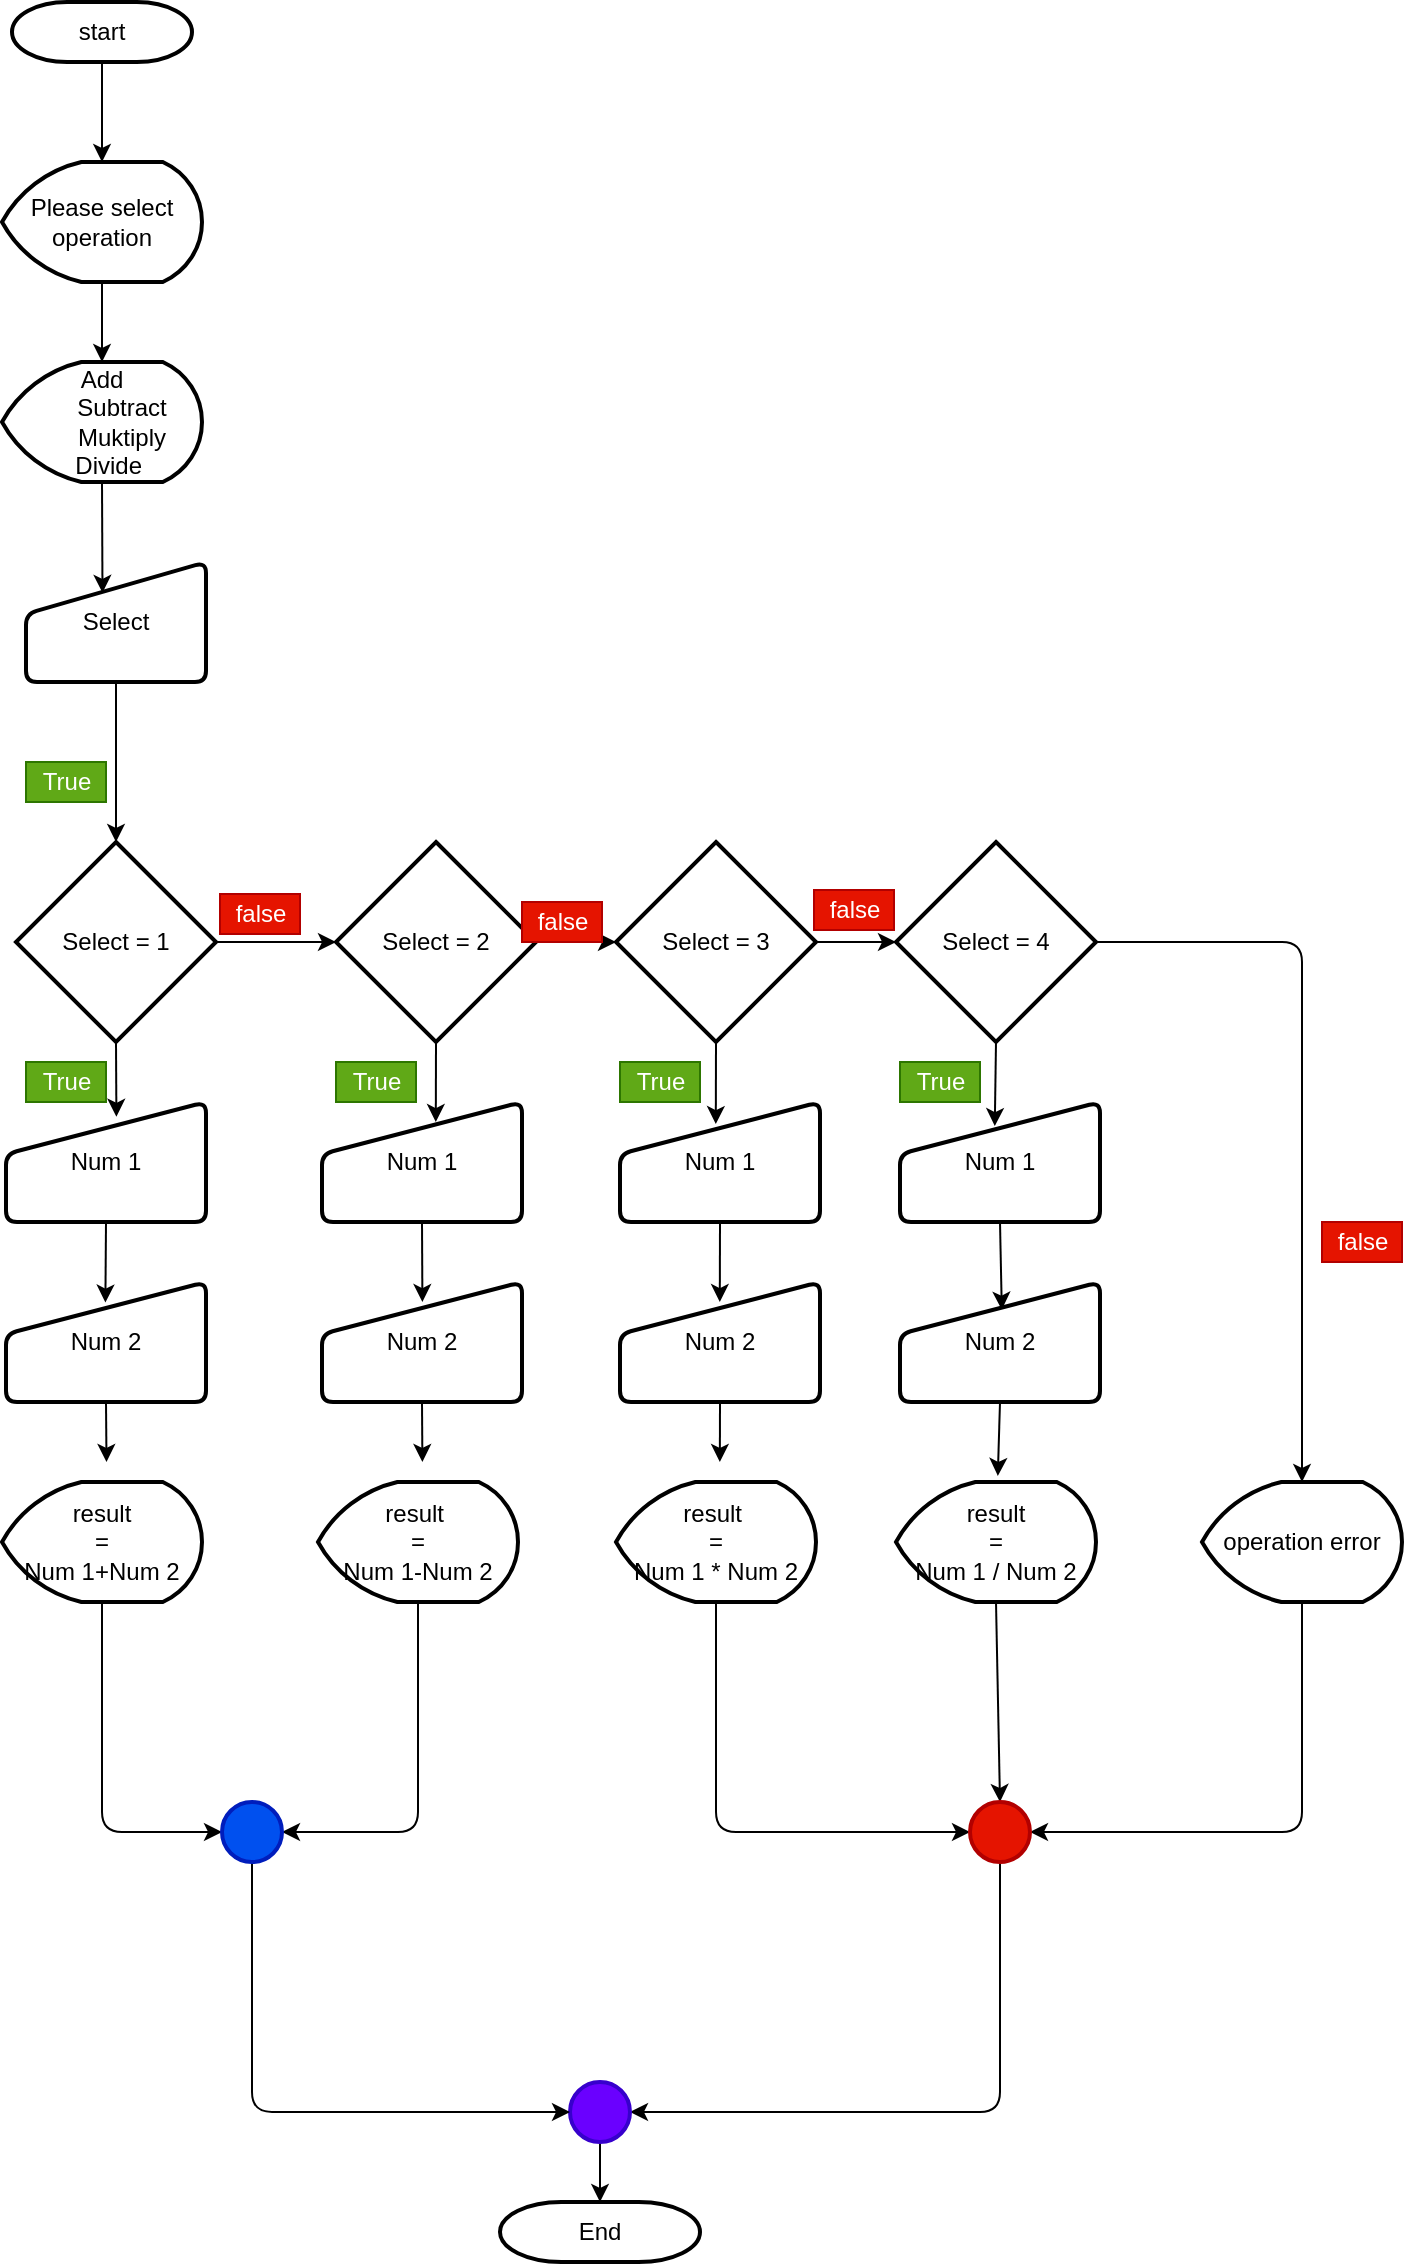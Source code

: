 <mxfile>
    <diagram id="ViO5h6NEpqv9rZMeyB2z" name="Page-1">
        <mxGraphModel dx="935" dy="805" grid="1" gridSize="10" guides="1" tooltips="1" connect="1" arrows="1" fold="1" page="1" pageScale="1" pageWidth="850" pageHeight="1100" math="0" shadow="0">
            <root>
                <mxCell id="0"/>
                <mxCell id="1" parent="0"/>
                <mxCell id="89" style="edgeStyle=none;html=1;exitX=0.5;exitY=1;exitDx=0;exitDy=0;exitPerimeter=0;entryX=0.5;entryY=0;entryDx=0;entryDy=0;entryPerimeter=0;" parent="1" source="3" target="29" edge="1">
                    <mxGeometry relative="1" as="geometry"/>
                </mxCell>
                <mxCell id="3" value="start" style="strokeWidth=2;html=1;shape=mxgraph.flowchart.terminator;whiteSpace=wrap;" parent="1" vertex="1">
                    <mxGeometry x="35" y="10" width="90" height="30" as="geometry"/>
                </mxCell>
                <mxCell id="4" style="edgeStyle=none;html=1;exitX=0.5;exitY=1;exitDx=0;exitDy=0;entryX=0.5;entryY=0;entryDx=0;entryDy=0;entryPerimeter=0;" parent="1" source="5" target="8" edge="1">
                    <mxGeometry relative="1" as="geometry">
                        <Array as="points">
                            <mxPoint x="87" y="380"/>
                        </Array>
                    </mxGeometry>
                </mxCell>
                <mxCell id="5" value="Select" style="html=1;strokeWidth=2;shape=manualInput;whiteSpace=wrap;rounded=1;size=26;arcSize=11;" parent="1" vertex="1">
                    <mxGeometry x="42" y="290" width="90" height="60" as="geometry"/>
                </mxCell>
                <mxCell id="6" style="edgeStyle=none;html=1;exitX=1;exitY=0.5;exitDx=0;exitDy=0;exitPerimeter=0;entryX=0;entryY=0.5;entryDx=0;entryDy=0;entryPerimeter=0;" parent="1" source="8" target="11" edge="1">
                    <mxGeometry relative="1" as="geometry"/>
                </mxCell>
                <mxCell id="66" style="edgeStyle=none;html=1;exitX=0.5;exitY=1;exitDx=0;exitDy=0;exitPerimeter=0;entryX=0.552;entryY=0.123;entryDx=0;entryDy=0;entryPerimeter=0;" parent="1" source="8" target="31" edge="1">
                    <mxGeometry relative="1" as="geometry"/>
                </mxCell>
                <mxCell id="8" value="Select = 1" style="strokeWidth=2;html=1;shape=mxgraph.flowchart.decision;whiteSpace=wrap;" parent="1" vertex="1">
                    <mxGeometry x="37" y="430" width="100" height="100" as="geometry"/>
                </mxCell>
                <mxCell id="9" style="edgeStyle=none;html=1;exitX=1;exitY=0.5;exitDx=0;exitDy=0;exitPerimeter=0;entryX=0;entryY=0.5;entryDx=0;entryDy=0;entryPerimeter=0;" parent="1" source="11" target="17" edge="1">
                    <mxGeometry relative="1" as="geometry"/>
                </mxCell>
                <mxCell id="70" style="edgeStyle=none;html=1;exitX=0.5;exitY=1;exitDx=0;exitDy=0;exitPerimeter=0;entryX=0.569;entryY=0.167;entryDx=0;entryDy=0;entryPerimeter=0;" parent="1" source="11" target="41" edge="1">
                    <mxGeometry relative="1" as="geometry"/>
                </mxCell>
                <mxCell id="11" value="Select = 2" style="strokeWidth=2;html=1;shape=mxgraph.flowchart.decision;whiteSpace=wrap;" parent="1" vertex="1">
                    <mxGeometry x="197" y="430" width="100" height="100" as="geometry"/>
                </mxCell>
                <mxCell id="51" style="edgeStyle=none;html=1;exitX=1;exitY=0.5;exitDx=0;exitDy=0;exitPerimeter=0;entryX=0.5;entryY=0;entryDx=0;entryDy=0;entryPerimeter=0;" parent="1" source="14" target="50" edge="1">
                    <mxGeometry relative="1" as="geometry">
                        <Array as="points">
                            <mxPoint x="680" y="480"/>
                        </Array>
                    </mxGeometry>
                </mxCell>
                <mxCell id="79" style="edgeStyle=none;html=1;exitX=0.5;exitY=1;exitDx=0;exitDy=0;exitPerimeter=0;entryX=0.474;entryY=0.201;entryDx=0;entryDy=0;entryPerimeter=0;" parent="1" source="14" target="47" edge="1">
                    <mxGeometry relative="1" as="geometry"/>
                </mxCell>
                <mxCell id="14" value="Select = 4" style="strokeWidth=2;html=1;shape=mxgraph.flowchart.decision;whiteSpace=wrap;" parent="1" vertex="1">
                    <mxGeometry x="477" y="430" width="100" height="100" as="geometry"/>
                </mxCell>
                <mxCell id="15" style="edgeStyle=none;html=1;exitX=1;exitY=0.5;exitDx=0;exitDy=0;exitPerimeter=0;entryX=0;entryY=0.5;entryDx=0;entryDy=0;entryPerimeter=0;" parent="1" source="17" target="14" edge="1">
                    <mxGeometry relative="1" as="geometry"/>
                </mxCell>
                <mxCell id="75" style="edgeStyle=none;html=1;exitX=0.5;exitY=1;exitDx=0;exitDy=0;exitPerimeter=0;entryX=0.479;entryY=0.184;entryDx=0;entryDy=0;entryPerimeter=0;" parent="1" source="17" target="44" edge="1">
                    <mxGeometry relative="1" as="geometry"/>
                </mxCell>
                <mxCell id="17" value="Select = 3" style="strokeWidth=2;html=1;shape=mxgraph.flowchart.decision;whiteSpace=wrap;" parent="1" vertex="1">
                    <mxGeometry x="337" y="430" width="100" height="100" as="geometry"/>
                </mxCell>
                <mxCell id="21" value="True" style="text;html=1;resizable=0;autosize=1;align=center;verticalAlign=middle;points=[];fillColor=#60a917;strokeColor=#2D7600;rounded=0;fontColor=#ffffff;" parent="1" vertex="1">
                    <mxGeometry x="42" y="390" width="40" height="20" as="geometry"/>
                </mxCell>
                <mxCell id="22" value="false" style="text;html=1;resizable=0;autosize=1;align=center;verticalAlign=middle;points=[];fillColor=#e51400;strokeColor=#B20000;rounded=0;fontColor=#ffffff;" parent="1" vertex="1">
                    <mxGeometry x="690" y="620" width="40" height="20" as="geometry"/>
                </mxCell>
                <mxCell id="23" value="false" style="text;html=1;resizable=0;autosize=1;align=center;verticalAlign=middle;points=[];fillColor=#e51400;strokeColor=#B20000;rounded=0;fontColor=#ffffff;" parent="1" vertex="1">
                    <mxGeometry x="290" y="460" width="40" height="20" as="geometry"/>
                </mxCell>
                <mxCell id="24" value="false" style="text;html=1;resizable=0;autosize=1;align=center;verticalAlign=middle;points=[];fillColor=#e51400;strokeColor=#B20000;rounded=0;fontColor=#ffffff;" parent="1" vertex="1">
                    <mxGeometry x="436" y="454" width="40" height="20" as="geometry"/>
                </mxCell>
                <mxCell id="25" value="false" style="text;html=1;resizable=0;autosize=1;align=center;verticalAlign=middle;points=[];fillColor=#e51400;strokeColor=#B20000;rounded=0;fontColor=#ffffff;" parent="1" vertex="1">
                    <mxGeometry x="139" y="456" width="40" height="20" as="geometry"/>
                </mxCell>
                <mxCell id="90" style="edgeStyle=none;html=1;exitX=0.5;exitY=1;exitDx=0;exitDy=0;exitPerimeter=0;entryX=0.5;entryY=0;entryDx=0;entryDy=0;entryPerimeter=0;" parent="1" source="29" target="36" edge="1">
                    <mxGeometry relative="1" as="geometry"/>
                </mxCell>
                <mxCell id="29" value="Please select operation" style="strokeWidth=2;html=1;shape=mxgraph.flowchart.display;whiteSpace=wrap;" parent="1" vertex="1">
                    <mxGeometry x="30" y="90" width="100" height="60" as="geometry"/>
                </mxCell>
                <mxCell id="67" style="edgeStyle=none;html=1;exitX=0.5;exitY=1;exitDx=0;exitDy=0;entryX=0.497;entryY=0.171;entryDx=0;entryDy=0;entryPerimeter=0;" parent="1" source="31" target="33" edge="1">
                    <mxGeometry relative="1" as="geometry"/>
                </mxCell>
                <mxCell id="31" value="Num 1" style="html=1;strokeWidth=2;shape=manualInput;whiteSpace=wrap;rounded=1;size=26;arcSize=11;" parent="1" vertex="1">
                    <mxGeometry x="32" y="560" width="100" height="60" as="geometry"/>
                </mxCell>
                <mxCell id="69" style="edgeStyle=none;html=1;exitX=0.5;exitY=1;exitDx=0;exitDy=0;" parent="1" source="33" edge="1">
                    <mxGeometry relative="1" as="geometry">
                        <mxPoint x="82.256" y="740" as="targetPoint"/>
                    </mxGeometry>
                </mxCell>
                <mxCell id="33" value="Num 2" style="html=1;strokeWidth=2;shape=manualInput;whiteSpace=wrap;rounded=1;size=26;arcSize=11;" parent="1" vertex="1">
                    <mxGeometry x="32" y="650" width="100" height="60" as="geometry"/>
                </mxCell>
                <mxCell id="91" style="edgeStyle=none;html=1;exitX=0.5;exitY=1;exitDx=0;exitDy=0;exitPerimeter=0;entryX=0.425;entryY=0.257;entryDx=0;entryDy=0;entryPerimeter=0;" parent="1" source="36" target="5" edge="1">
                    <mxGeometry relative="1" as="geometry"/>
                </mxCell>
                <mxCell id="36" value="Add&lt;br&gt;&amp;nbsp; &amp;nbsp; &amp;nbsp; Subtract&lt;br&gt;&amp;nbsp; &amp;nbsp; &amp;nbsp; Muktiply&lt;br&gt;&amp;nbsp; Divide" style="strokeWidth=2;html=1;shape=mxgraph.flowchart.display;whiteSpace=wrap;" parent="1" vertex="1">
                    <mxGeometry x="30" y="190" width="100" height="60" as="geometry"/>
                </mxCell>
                <mxCell id="65" style="edgeStyle=none;html=1;exitX=0.5;exitY=1;exitDx=0;exitDy=0;exitPerimeter=0;entryX=0;entryY=0.5;entryDx=0;entryDy=0;entryPerimeter=0;" parent="1" source="40" target="58" edge="1">
                    <mxGeometry relative="1" as="geometry">
                        <Array as="points">
                            <mxPoint x="80" y="925"/>
                        </Array>
                    </mxGeometry>
                </mxCell>
                <mxCell id="40" value="result &lt;br&gt;=&lt;br&gt;Num 1+Num 2&lt;br&gt;" style="strokeWidth=2;html=1;shape=mxgraph.flowchart.display;whiteSpace=wrap;" parent="1" vertex="1">
                    <mxGeometry x="30" y="750" width="100" height="60" as="geometry"/>
                </mxCell>
                <mxCell id="72" style="edgeStyle=none;html=1;exitX=0.5;exitY=1;exitDx=0;exitDy=0;entryX=0.502;entryY=0.167;entryDx=0;entryDy=0;entryPerimeter=0;" parent="1" source="41" target="42" edge="1">
                    <mxGeometry relative="1" as="geometry"/>
                </mxCell>
                <mxCell id="41" value="Num 1" style="html=1;strokeWidth=2;shape=manualInput;whiteSpace=wrap;rounded=1;size=26;arcSize=11;" parent="1" vertex="1">
                    <mxGeometry x="190" y="560" width="100" height="60" as="geometry"/>
                </mxCell>
                <mxCell id="74" style="edgeStyle=none;html=1;exitX=0.5;exitY=1;exitDx=0;exitDy=0;" parent="1" source="42" edge="1">
                    <mxGeometry relative="1" as="geometry">
                        <mxPoint x="240.205" y="740" as="targetPoint"/>
                    </mxGeometry>
                </mxCell>
                <mxCell id="42" value="Num 2" style="html=1;strokeWidth=2;shape=manualInput;whiteSpace=wrap;rounded=1;size=26;arcSize=11;" parent="1" vertex="1">
                    <mxGeometry x="190" y="650" width="100" height="60" as="geometry"/>
                </mxCell>
                <mxCell id="64" style="edgeStyle=none;html=1;exitX=0.5;exitY=1;exitDx=0;exitDy=0;exitPerimeter=0;entryX=1;entryY=0.5;entryDx=0;entryDy=0;entryPerimeter=0;" parent="1" source="43" target="58" edge="1">
                    <mxGeometry relative="1" as="geometry">
                        <Array as="points">
                            <mxPoint x="238" y="925"/>
                        </Array>
                    </mxGeometry>
                </mxCell>
                <mxCell id="43" value="result&amp;nbsp;&lt;br&gt;=&lt;br&gt;Num 1-Num 2&lt;br&gt;" style="strokeWidth=2;html=1;shape=mxgraph.flowchart.display;whiteSpace=wrap;" parent="1" vertex="1">
                    <mxGeometry x="188" y="750" width="100" height="60" as="geometry"/>
                </mxCell>
                <mxCell id="76" style="edgeStyle=none;html=1;exitX=0.5;exitY=1;exitDx=0;exitDy=0;entryX=0.499;entryY=0.167;entryDx=0;entryDy=0;entryPerimeter=0;" parent="1" source="44" target="45" edge="1">
                    <mxGeometry relative="1" as="geometry"/>
                </mxCell>
                <mxCell id="44" value="Num 1" style="html=1;strokeWidth=2;shape=manualInput;whiteSpace=wrap;rounded=1;size=26;arcSize=11;" parent="1" vertex="1">
                    <mxGeometry x="339" y="560" width="100" height="60" as="geometry"/>
                </mxCell>
                <mxCell id="78" style="edgeStyle=none;html=1;exitX=0.5;exitY=1;exitDx=0;exitDy=0;" parent="1" source="45" edge="1">
                    <mxGeometry relative="1" as="geometry">
                        <mxPoint x="388.923" y="740" as="targetPoint"/>
                    </mxGeometry>
                </mxCell>
                <mxCell id="45" value="Num 2" style="html=1;strokeWidth=2;shape=manualInput;whiteSpace=wrap;rounded=1;size=26;arcSize=11;" parent="1" vertex="1">
                    <mxGeometry x="339" y="650" width="100" height="60" as="geometry"/>
                </mxCell>
                <mxCell id="61" style="edgeStyle=none;html=1;exitX=0.5;exitY=1;exitDx=0;exitDy=0;exitPerimeter=0;entryX=0;entryY=0.5;entryDx=0;entryDy=0;entryPerimeter=0;" parent="1" source="46" target="54" edge="1">
                    <mxGeometry relative="1" as="geometry">
                        <Array as="points">
                            <mxPoint x="387" y="925"/>
                        </Array>
                    </mxGeometry>
                </mxCell>
                <mxCell id="46" value="result&amp;nbsp;&lt;br&gt;=&lt;br&gt;Num 1 * Num 2" style="strokeWidth=2;html=1;shape=mxgraph.flowchart.display;whiteSpace=wrap;" parent="1" vertex="1">
                    <mxGeometry x="337" y="750" width="100" height="60" as="geometry"/>
                </mxCell>
                <mxCell id="80" style="edgeStyle=none;html=1;exitX=0.5;exitY=1;exitDx=0;exitDy=0;entryX=0.509;entryY=0.231;entryDx=0;entryDy=0;entryPerimeter=0;" parent="1" source="47" target="48" edge="1">
                    <mxGeometry relative="1" as="geometry"/>
                </mxCell>
                <mxCell id="47" value="Num 1" style="html=1;strokeWidth=2;shape=manualInput;whiteSpace=wrap;rounded=1;size=26;arcSize=11;" parent="1" vertex="1">
                    <mxGeometry x="479" y="560" width="100" height="60" as="geometry"/>
                </mxCell>
                <mxCell id="81" style="edgeStyle=none;html=1;exitX=0.5;exitY=1;exitDx=0;exitDy=0;entryX=0.509;entryY=-0.051;entryDx=0;entryDy=0;entryPerimeter=0;" parent="1" source="48" target="49" edge="1">
                    <mxGeometry relative="1" as="geometry"/>
                </mxCell>
                <mxCell id="48" value="Num 2" style="html=1;strokeWidth=2;shape=manualInput;whiteSpace=wrap;rounded=1;size=26;arcSize=11;" parent="1" vertex="1">
                    <mxGeometry x="479" y="650" width="100" height="60" as="geometry"/>
                </mxCell>
                <mxCell id="87" style="edgeStyle=none;html=1;exitX=0.5;exitY=1;exitDx=0;exitDy=0;exitPerimeter=0;entryX=0.5;entryY=0;entryDx=0;entryDy=0;entryPerimeter=0;" parent="1" source="49" target="54" edge="1">
                    <mxGeometry relative="1" as="geometry"/>
                </mxCell>
                <mxCell id="49" value="result&lt;br&gt;=&lt;br&gt;Num 1 / Num 2" style="strokeWidth=2;html=1;shape=mxgraph.flowchart.display;whiteSpace=wrap;" parent="1" vertex="1">
                    <mxGeometry x="477" y="750" width="100" height="60" as="geometry"/>
                </mxCell>
                <mxCell id="60" style="edgeStyle=none;html=1;exitX=0.5;exitY=1;exitDx=0;exitDy=0;exitPerimeter=0;entryX=1;entryY=0.5;entryDx=0;entryDy=0;entryPerimeter=0;" parent="1" source="50" target="54" edge="1">
                    <mxGeometry relative="1" as="geometry">
                        <Array as="points">
                            <mxPoint x="680" y="925"/>
                        </Array>
                    </mxGeometry>
                </mxCell>
                <mxCell id="50" value="operation error" style="strokeWidth=2;html=1;shape=mxgraph.flowchart.display;whiteSpace=wrap;" parent="1" vertex="1">
                    <mxGeometry x="630" y="750" width="100" height="60" as="geometry"/>
                </mxCell>
                <mxCell id="52" value="End" style="strokeWidth=2;html=1;shape=mxgraph.flowchart.terminator;whiteSpace=wrap;" parent="1" vertex="1">
                    <mxGeometry x="279" y="1110" width="100" height="30" as="geometry"/>
                </mxCell>
                <mxCell id="59" style="edgeStyle=none;html=1;exitX=0.5;exitY=1;exitDx=0;exitDy=0;exitPerimeter=0;entryX=1;entryY=0.5;entryDx=0;entryDy=0;entryPerimeter=0;" parent="1" source="54" target="56" edge="1">
                    <mxGeometry relative="1" as="geometry">
                        <Array as="points">
                            <mxPoint x="529" y="1065"/>
                        </Array>
                    </mxGeometry>
                </mxCell>
                <mxCell id="54" value="" style="strokeWidth=2;html=1;shape=mxgraph.flowchart.start_2;whiteSpace=wrap;fillColor=#e51400;fontColor=#ffffff;strokeColor=#B20000;" parent="1" vertex="1">
                    <mxGeometry x="514" y="910" width="30" height="30" as="geometry"/>
                </mxCell>
                <mxCell id="55" style="edgeStyle=none;html=1;exitX=0.5;exitY=1;exitDx=0;exitDy=0;exitPerimeter=0;entryX=0.5;entryY=0;entryDx=0;entryDy=0;entryPerimeter=0;" parent="1" source="56" target="52" edge="1">
                    <mxGeometry relative="1" as="geometry"/>
                </mxCell>
                <mxCell id="56" value="" style="strokeWidth=2;html=1;shape=mxgraph.flowchart.start_2;whiteSpace=wrap;fillColor=#6a00ff;fontColor=#ffffff;strokeColor=#3700CC;" parent="1" vertex="1">
                    <mxGeometry x="314" y="1050" width="30" height="30" as="geometry"/>
                </mxCell>
                <mxCell id="57" style="edgeStyle=none;html=1;exitX=0.5;exitY=1;exitDx=0;exitDy=0;exitPerimeter=0;entryX=0;entryY=0.5;entryDx=0;entryDy=0;entryPerimeter=0;" parent="1" source="58" target="56" edge="1">
                    <mxGeometry relative="1" as="geometry">
                        <Array as="points">
                            <mxPoint x="155" y="1065"/>
                        </Array>
                    </mxGeometry>
                </mxCell>
                <mxCell id="58" value="" style="strokeWidth=2;html=1;shape=mxgraph.flowchart.start_2;whiteSpace=wrap;fillColor=#0050ef;fontColor=#ffffff;strokeColor=#001DBC;" parent="1" vertex="1">
                    <mxGeometry x="140" y="910" width="30" height="30" as="geometry"/>
                </mxCell>
                <mxCell id="82" value="True" style="text;html=1;resizable=0;autosize=1;align=center;verticalAlign=middle;points=[];fillColor=#60a917;strokeColor=#2D7600;rounded=0;fontColor=#ffffff;" parent="1" vertex="1">
                    <mxGeometry x="42" y="540" width="40" height="20" as="geometry"/>
                </mxCell>
                <mxCell id="83" value="True" style="text;html=1;resizable=0;autosize=1;align=center;verticalAlign=middle;points=[];fillColor=#60a917;strokeColor=#2D7600;rounded=0;fontColor=#ffffff;" parent="1" vertex="1">
                    <mxGeometry x="197" y="540" width="40" height="20" as="geometry"/>
                </mxCell>
                <mxCell id="84" value="True" style="text;html=1;resizable=0;autosize=1;align=center;verticalAlign=middle;points=[];fillColor=#60a917;strokeColor=#2D7600;rounded=0;fontColor=#ffffff;" parent="1" vertex="1">
                    <mxGeometry x="339" y="540" width="40" height="20" as="geometry"/>
                </mxCell>
                <mxCell id="85" value="True" style="text;html=1;resizable=0;autosize=1;align=center;verticalAlign=middle;points=[];fillColor=#60a917;strokeColor=#2D7600;rounded=0;fontColor=#ffffff;" parent="1" vertex="1">
                    <mxGeometry x="479" y="540" width="40" height="20" as="geometry"/>
                </mxCell>
            </root>
        </mxGraphModel>
    </diagram>
</mxfile>